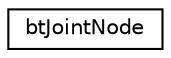 digraph "Graphical Class Hierarchy"
{
  edge [fontname="Helvetica",fontsize="10",labelfontname="Helvetica",labelfontsize="10"];
  node [fontname="Helvetica",fontsize="10",shape=record];
  rankdir="LR";
  Node1 [label="btJointNode",height=0.2,width=0.4,color="black", fillcolor="white", style="filled",URL="$structbt_joint_node.html"];
}
